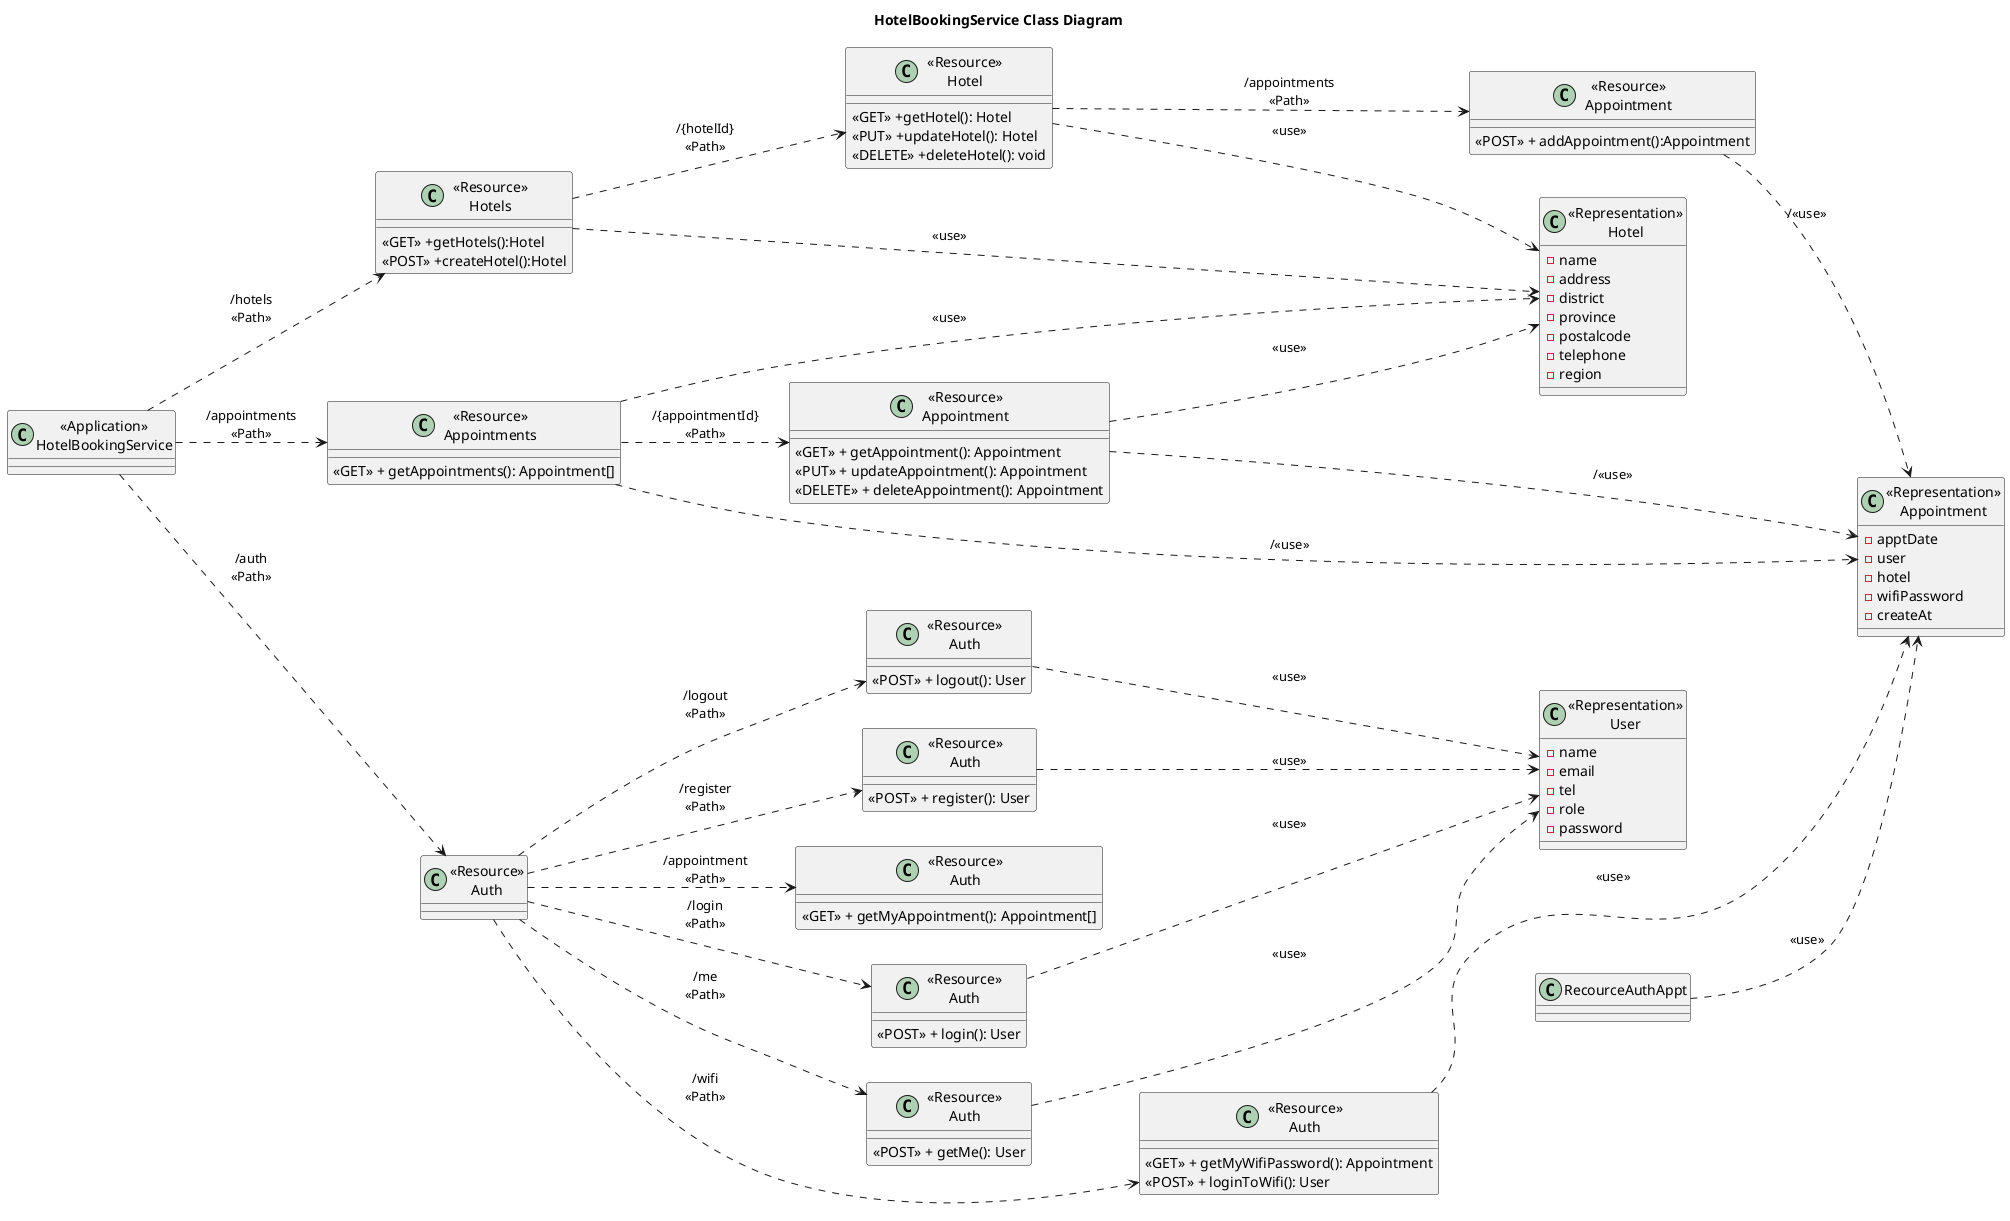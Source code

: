 @startuml Manage Class_Diagram
title "HotelBookingService Class Diagram"
left to right direction
class "<<Application>>\nHotelBookingService" as BookingService{}

class "<<Resource>>\nHotels" as ResourceHotels{
    <<GET>> +getHotels():Hotel
    <<POST>> +createHotel():Hotel
}

class "<<Resource>>\nHotel" as ResourceHotel {
    <<GET>> +getHotel(): Hotel
    <<PUT>> +updateHotel(): Hotel
    <<DELETE>> +deleteHotel(): void
}

class "<<Representation>>\nHotel" as RepresentationHotel {
    -name
    -address
    -district
    -province
    -postalcode
    -telephone
    -region
}

class "<<Resource>>\nAuth" as ResourceAuth{}

class "<<Resource>>\nAuth" as ResourceAuthregister{
    <<POST>> + register(): User
}
class "<<Resource>>\nAuth" as ResourceAuthlogin{
    <<POST>> + login(): User
}
class "<<Resource>>\nAuth" as ResourceAuthgetme{
    <<POST>> + getMe(): User
}
class "<<Resource>>\nAuth" as ResourceAuthlogout{
    <<POST>> + logout(): User
}

class "<<Resource>>\nAuth" as ResourceAuthAppt{
    <<GET>> + getMyAppointment(): Appointment[]
}

class "<<Resource>>\nAuth" as ResourceAuthWifi{
    <<GET>> + getMyWifiPassword(): Appointment
    <<POST>> + loginToWifi(): User
}

class "<<Representation>>\nUser" as RepresentationUser {
    -name
    -email
    -tel
    -role
    -password
}

class "<<Resource>>\nAppointments" as ResourceAppointments {
    <<GET>> + getAppointments(): Appointment[]
}

class "<<Resource>>\nAppointment" as ResourceAppointment {
    <<GET>> + getAppointment(): Appointment
    <<PUT>> + updateAppointment(): Appointment
    <<DELETE>> + deleteAppointment(): Appointment
}

class "<<Resource>>\nAppointment" as ResourceAppointmentPost{
    <<POST>> + addAppointment():Appointment
}

class "<<Representation>>\nAppointment" as RepresentationAppointment {
    -apptDate
    -user
    -hotel
    -wifiPassword
    -createAt
}



BookingService ..> ResourceHotels:"/hotels\n<<Path>>"
BookingService ..> ResourceAuth:"/auth\n<<Path>>"
BookingService ..> ResourceAppointments:"/appointments\n<<Path>>"

ResourceHotel ..> RepresentationHotel: "<<use>>"
ResourceHotels ..> ResourceHotel: "/{hotelId}\n<<Path>>"
ResourceHotels ..> RepresentationHotel: "<<use>>"
ResourceHotel ..> ResourceAppointmentPost: "/appointments\n<<Path>>"


ResourceAuth ..> ResourceAuthregister:"/register\n<<Path>>"
ResourceAuth ..> ResourceAuthlogin:"/login\n<<Path>>"
ResourceAuth ..> ResourceAuthgetme:"/me\n<<Path>>"
ResourceAuth ..> ResourceAuthlogout:"/logout\n<<Path>>"
ResourceAuth ..> ResourceAuthAppt:"/appointment\n<<Path>>"
ResourceAuth ..> ResourceAuthWifi:"/wifi\n<<Path>>"

ResourceAuthregister ..>RepresentationUser: "<<use>>"
ResourceAuthlogin ..>RepresentationUser: "<<use>>"
ResourceAuthgetme ..>RepresentationUser: "<<use>>"
ResourceAuthlogout ..>RepresentationUser: "<<use>>"
RecourceAuthAppt ..> RepresentationAppointment: "<<use>>"
ResourceAuthWifi ..> RepresentationAppointment: "<<use>>"

ResourceAppointments ..> ResourceAppointment:"/{appointmentId}\n<<Path>>"
ResourceAppointment ..> RepresentationAppointment:"/<<use>>"
ResourceAppointments ..> RepresentationAppointment:"/<<use>>"
ResourceAppointments ..> RepresentationHotel:"<<use>>"
ResourceAppointment ..> RepresentationHotel:"<<use>>"
ResourceAppointmentPost ..> RepresentationAppointment:"/<<use>>"



@enduml
